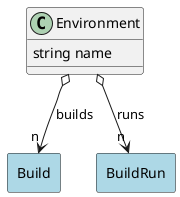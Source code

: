@startuml

class "Environment" as Model {
 string name

 
}

rectangle "Build" as Build #lightblue {
}

Model o--> "n" Build : builds


rectangle "BuildRun" as BuildRun #lightblue {
}

Model o--> "n" BuildRun : runs





@enduml
